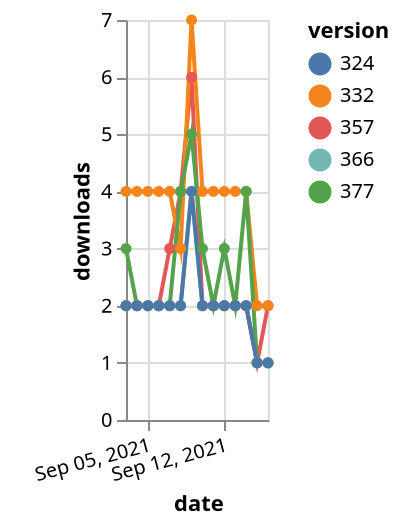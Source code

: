 {"$schema": "https://vega.github.io/schema/vega-lite/v5.json", "description": "A simple bar chart with embedded data.", "data": {"values": [{"date": "2021-09-03", "total": 2315, "delta": 2, "version": "366"}, {"date": "2021-09-04", "total": 2317, "delta": 2, "version": "366"}, {"date": "2021-09-05", "total": 2319, "delta": 2, "version": "366"}, {"date": "2021-09-06", "total": 2321, "delta": 2, "version": "366"}, {"date": "2021-09-07", "total": 2323, "delta": 2, "version": "366"}, {"date": "2021-09-08", "total": 2325, "delta": 2, "version": "366"}, {"date": "2021-09-09", "total": 2329, "delta": 4, "version": "366"}, {"date": "2021-09-10", "total": 2331, "delta": 2, "version": "366"}, {"date": "2021-09-11", "total": 2333, "delta": 2, "version": "366"}, {"date": "2021-09-12", "total": 2335, "delta": 2, "version": "366"}, {"date": "2021-09-13", "total": 2337, "delta": 2, "version": "366"}, {"date": "2021-09-14", "total": 2339, "delta": 2, "version": "366"}, {"date": "2021-09-15", "total": 2340, "delta": 1, "version": "366"}, {"date": "2021-09-16", "total": 2341, "delta": 1, "version": "366"}, {"date": "2021-09-03", "total": 2902, "delta": 2, "version": "357"}, {"date": "2021-09-04", "total": 2904, "delta": 2, "version": "357"}, {"date": "2021-09-05", "total": 2906, "delta": 2, "version": "357"}, {"date": "2021-09-06", "total": 2908, "delta": 2, "version": "357"}, {"date": "2021-09-07", "total": 2911, "delta": 3, "version": "357"}, {"date": "2021-09-08", "total": 2915, "delta": 4, "version": "357"}, {"date": "2021-09-09", "total": 2921, "delta": 6, "version": "357"}, {"date": "2021-09-10", "total": 2923, "delta": 2, "version": "357"}, {"date": "2021-09-11", "total": 2925, "delta": 2, "version": "357"}, {"date": "2021-09-12", "total": 2927, "delta": 2, "version": "357"}, {"date": "2021-09-13", "total": 2929, "delta": 2, "version": "357"}, {"date": "2021-09-14", "total": 2931, "delta": 2, "version": "357"}, {"date": "2021-09-15", "total": 2932, "delta": 1, "version": "357"}, {"date": "2021-09-16", "total": 2934, "delta": 2, "version": "357"}, {"date": "2021-09-03", "total": 4989, "delta": 4, "version": "332"}, {"date": "2021-09-04", "total": 4993, "delta": 4, "version": "332"}, {"date": "2021-09-05", "total": 4997, "delta": 4, "version": "332"}, {"date": "2021-09-06", "total": 5001, "delta": 4, "version": "332"}, {"date": "2021-09-07", "total": 5005, "delta": 4, "version": "332"}, {"date": "2021-09-08", "total": 5008, "delta": 3, "version": "332"}, {"date": "2021-09-09", "total": 5015, "delta": 7, "version": "332"}, {"date": "2021-09-10", "total": 5019, "delta": 4, "version": "332"}, {"date": "2021-09-11", "total": 5023, "delta": 4, "version": "332"}, {"date": "2021-09-12", "total": 5027, "delta": 4, "version": "332"}, {"date": "2021-09-13", "total": 5031, "delta": 4, "version": "332"}, {"date": "2021-09-14", "total": 5035, "delta": 4, "version": "332"}, {"date": "2021-09-15", "total": 5037, "delta": 2, "version": "332"}, {"date": "2021-09-16", "total": 5039, "delta": 2, "version": "332"}, {"date": "2021-09-03", "total": 2107, "delta": 3, "version": "377"}, {"date": "2021-09-04", "total": 2109, "delta": 2, "version": "377"}, {"date": "2021-09-05", "total": 2111, "delta": 2, "version": "377"}, {"date": "2021-09-06", "total": 2113, "delta": 2, "version": "377"}, {"date": "2021-09-07", "total": 2115, "delta": 2, "version": "377"}, {"date": "2021-09-08", "total": 2119, "delta": 4, "version": "377"}, {"date": "2021-09-09", "total": 2124, "delta": 5, "version": "377"}, {"date": "2021-09-10", "total": 2127, "delta": 3, "version": "377"}, {"date": "2021-09-11", "total": 2129, "delta": 2, "version": "377"}, {"date": "2021-09-12", "total": 2132, "delta": 3, "version": "377"}, {"date": "2021-09-13", "total": 2134, "delta": 2, "version": "377"}, {"date": "2021-09-14", "total": 2138, "delta": 4, "version": "377"}, {"date": "2021-09-15", "total": 2139, "delta": 1, "version": "377"}, {"date": "2021-09-16", "total": 2140, "delta": 1, "version": "377"}, {"date": "2021-09-03", "total": 2640, "delta": 2, "version": "324"}, {"date": "2021-09-04", "total": 2642, "delta": 2, "version": "324"}, {"date": "2021-09-05", "total": 2644, "delta": 2, "version": "324"}, {"date": "2021-09-06", "total": 2646, "delta": 2, "version": "324"}, {"date": "2021-09-07", "total": 2648, "delta": 2, "version": "324"}, {"date": "2021-09-08", "total": 2650, "delta": 2, "version": "324"}, {"date": "2021-09-09", "total": 2654, "delta": 4, "version": "324"}, {"date": "2021-09-10", "total": 2656, "delta": 2, "version": "324"}, {"date": "2021-09-11", "total": 2658, "delta": 2, "version": "324"}, {"date": "2021-09-12", "total": 2660, "delta": 2, "version": "324"}, {"date": "2021-09-13", "total": 2662, "delta": 2, "version": "324"}, {"date": "2021-09-14", "total": 2664, "delta": 2, "version": "324"}, {"date": "2021-09-15", "total": 2665, "delta": 1, "version": "324"}, {"date": "2021-09-16", "total": 2666, "delta": 1, "version": "324"}]}, "width": "container", "mark": {"type": "line", "point": {"filled": true}}, "encoding": {"x": {"field": "date", "type": "temporal", "timeUnit": "yearmonthdate", "title": "date", "axis": {"labelAngle": -15}}, "y": {"field": "delta", "type": "quantitative", "title": "downloads"}, "color": {"field": "version", "type": "nominal"}, "tooltip": {"field": "delta"}}}
